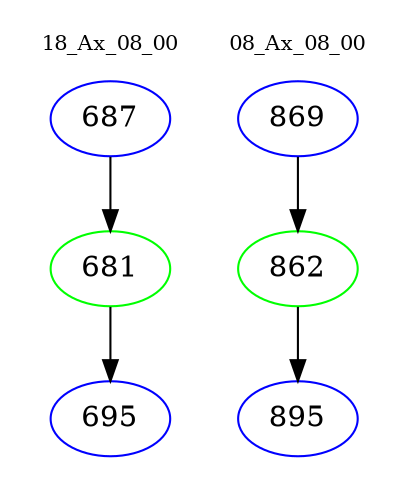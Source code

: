 digraph{
subgraph cluster_0 {
color = white
label = "18_Ax_08_00";
fontsize=10;
T0_687 [label="687", color="blue"]
T0_687 -> T0_681 [color="black"]
T0_681 [label="681", color="green"]
T0_681 -> T0_695 [color="black"]
T0_695 [label="695", color="blue"]
}
subgraph cluster_1 {
color = white
label = "08_Ax_08_00";
fontsize=10;
T1_869 [label="869", color="blue"]
T1_869 -> T1_862 [color="black"]
T1_862 [label="862", color="green"]
T1_862 -> T1_895 [color="black"]
T1_895 [label="895", color="blue"]
}
}
